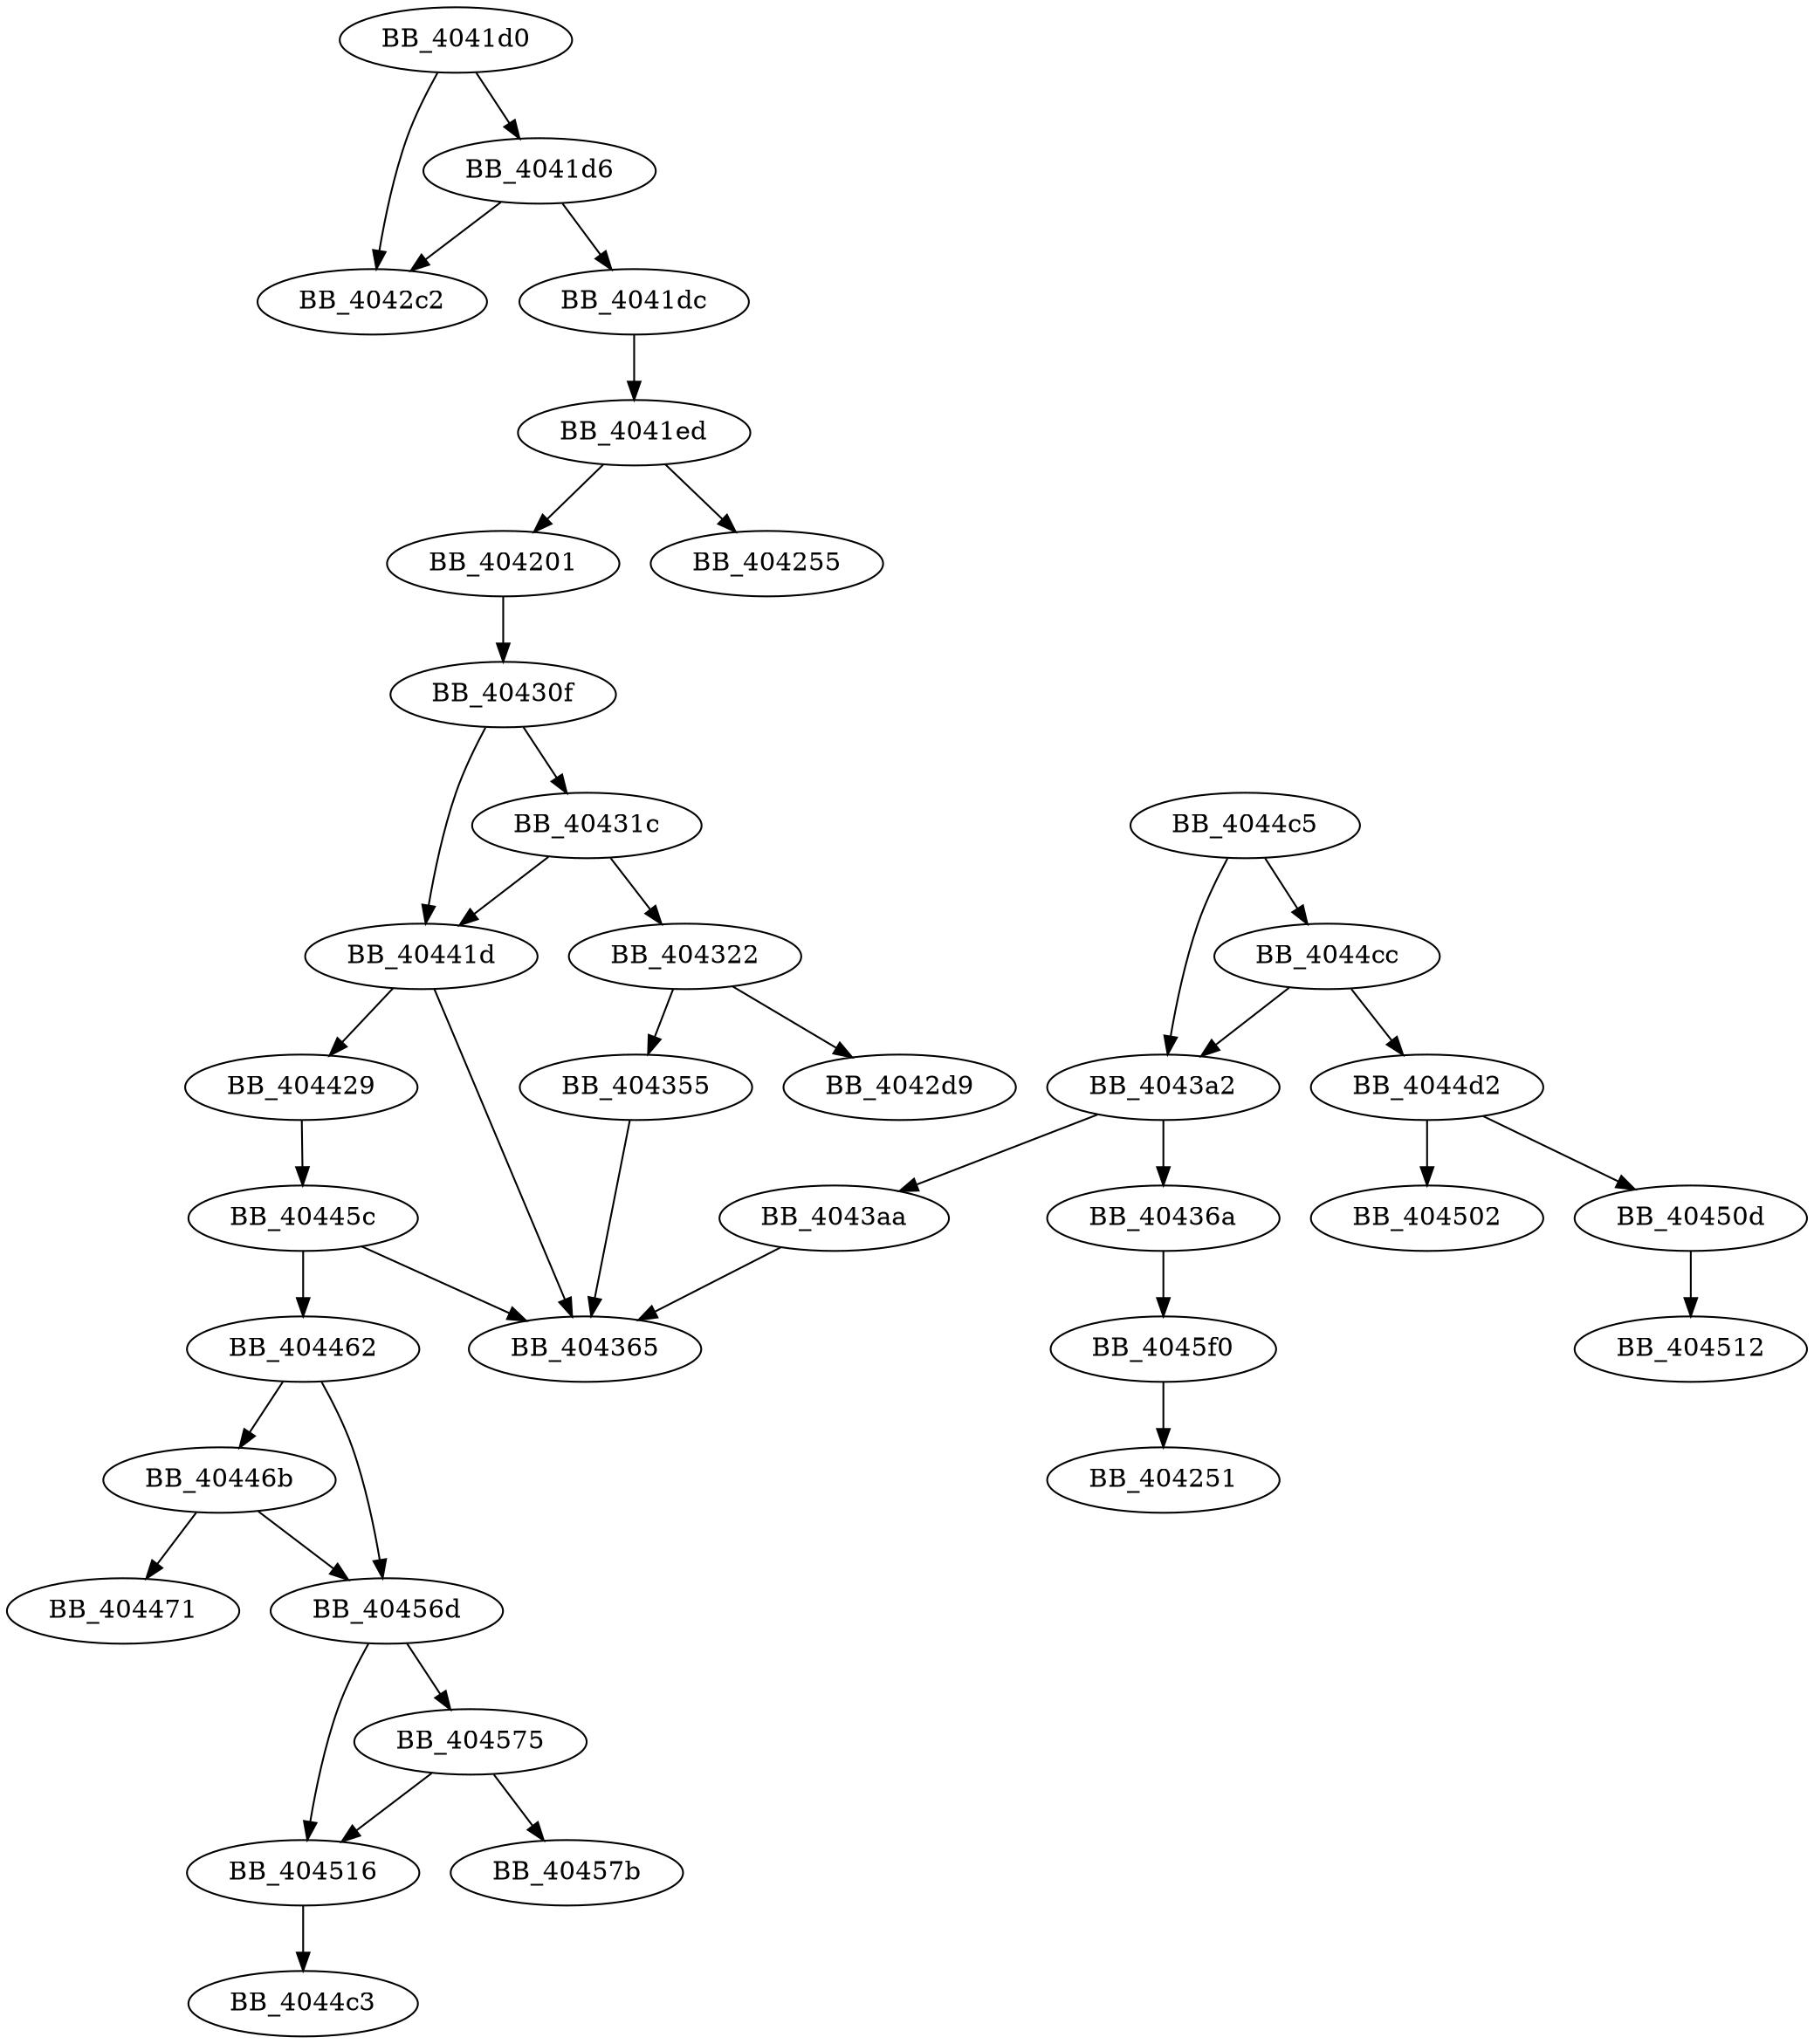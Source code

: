 DiGraph sub_4041D0{
BB_4041d0->BB_4041d6
BB_4041d0->BB_4042c2
BB_4041d6->BB_4041dc
BB_4041d6->BB_4042c2
BB_4041dc->BB_4041ed
BB_4041ed->BB_404201
BB_4041ed->BB_404255
BB_404201->BB_40430f
BB_40430f->BB_40431c
BB_40430f->BB_40441d
BB_40431c->BB_404322
BB_40431c->BB_40441d
BB_404322->BB_4042d9
BB_404322->BB_404355
BB_404355->BB_404365
BB_40436a->BB_4045f0
BB_4043a2->BB_40436a
BB_4043a2->BB_4043aa
BB_4043aa->BB_404365
BB_40441d->BB_404365
BB_40441d->BB_404429
BB_404429->BB_40445c
BB_40445c->BB_404365
BB_40445c->BB_404462
BB_404462->BB_40446b
BB_404462->BB_40456d
BB_40446b->BB_404471
BB_40446b->BB_40456d
BB_4044c5->BB_4043a2
BB_4044c5->BB_4044cc
BB_4044cc->BB_4043a2
BB_4044cc->BB_4044d2
BB_4044d2->BB_404502
BB_4044d2->BB_40450d
BB_40450d->BB_404512
BB_404516->BB_4044c3
BB_40456d->BB_404516
BB_40456d->BB_404575
BB_404575->BB_404516
BB_404575->BB_40457b
BB_4045f0->BB_404251
}
